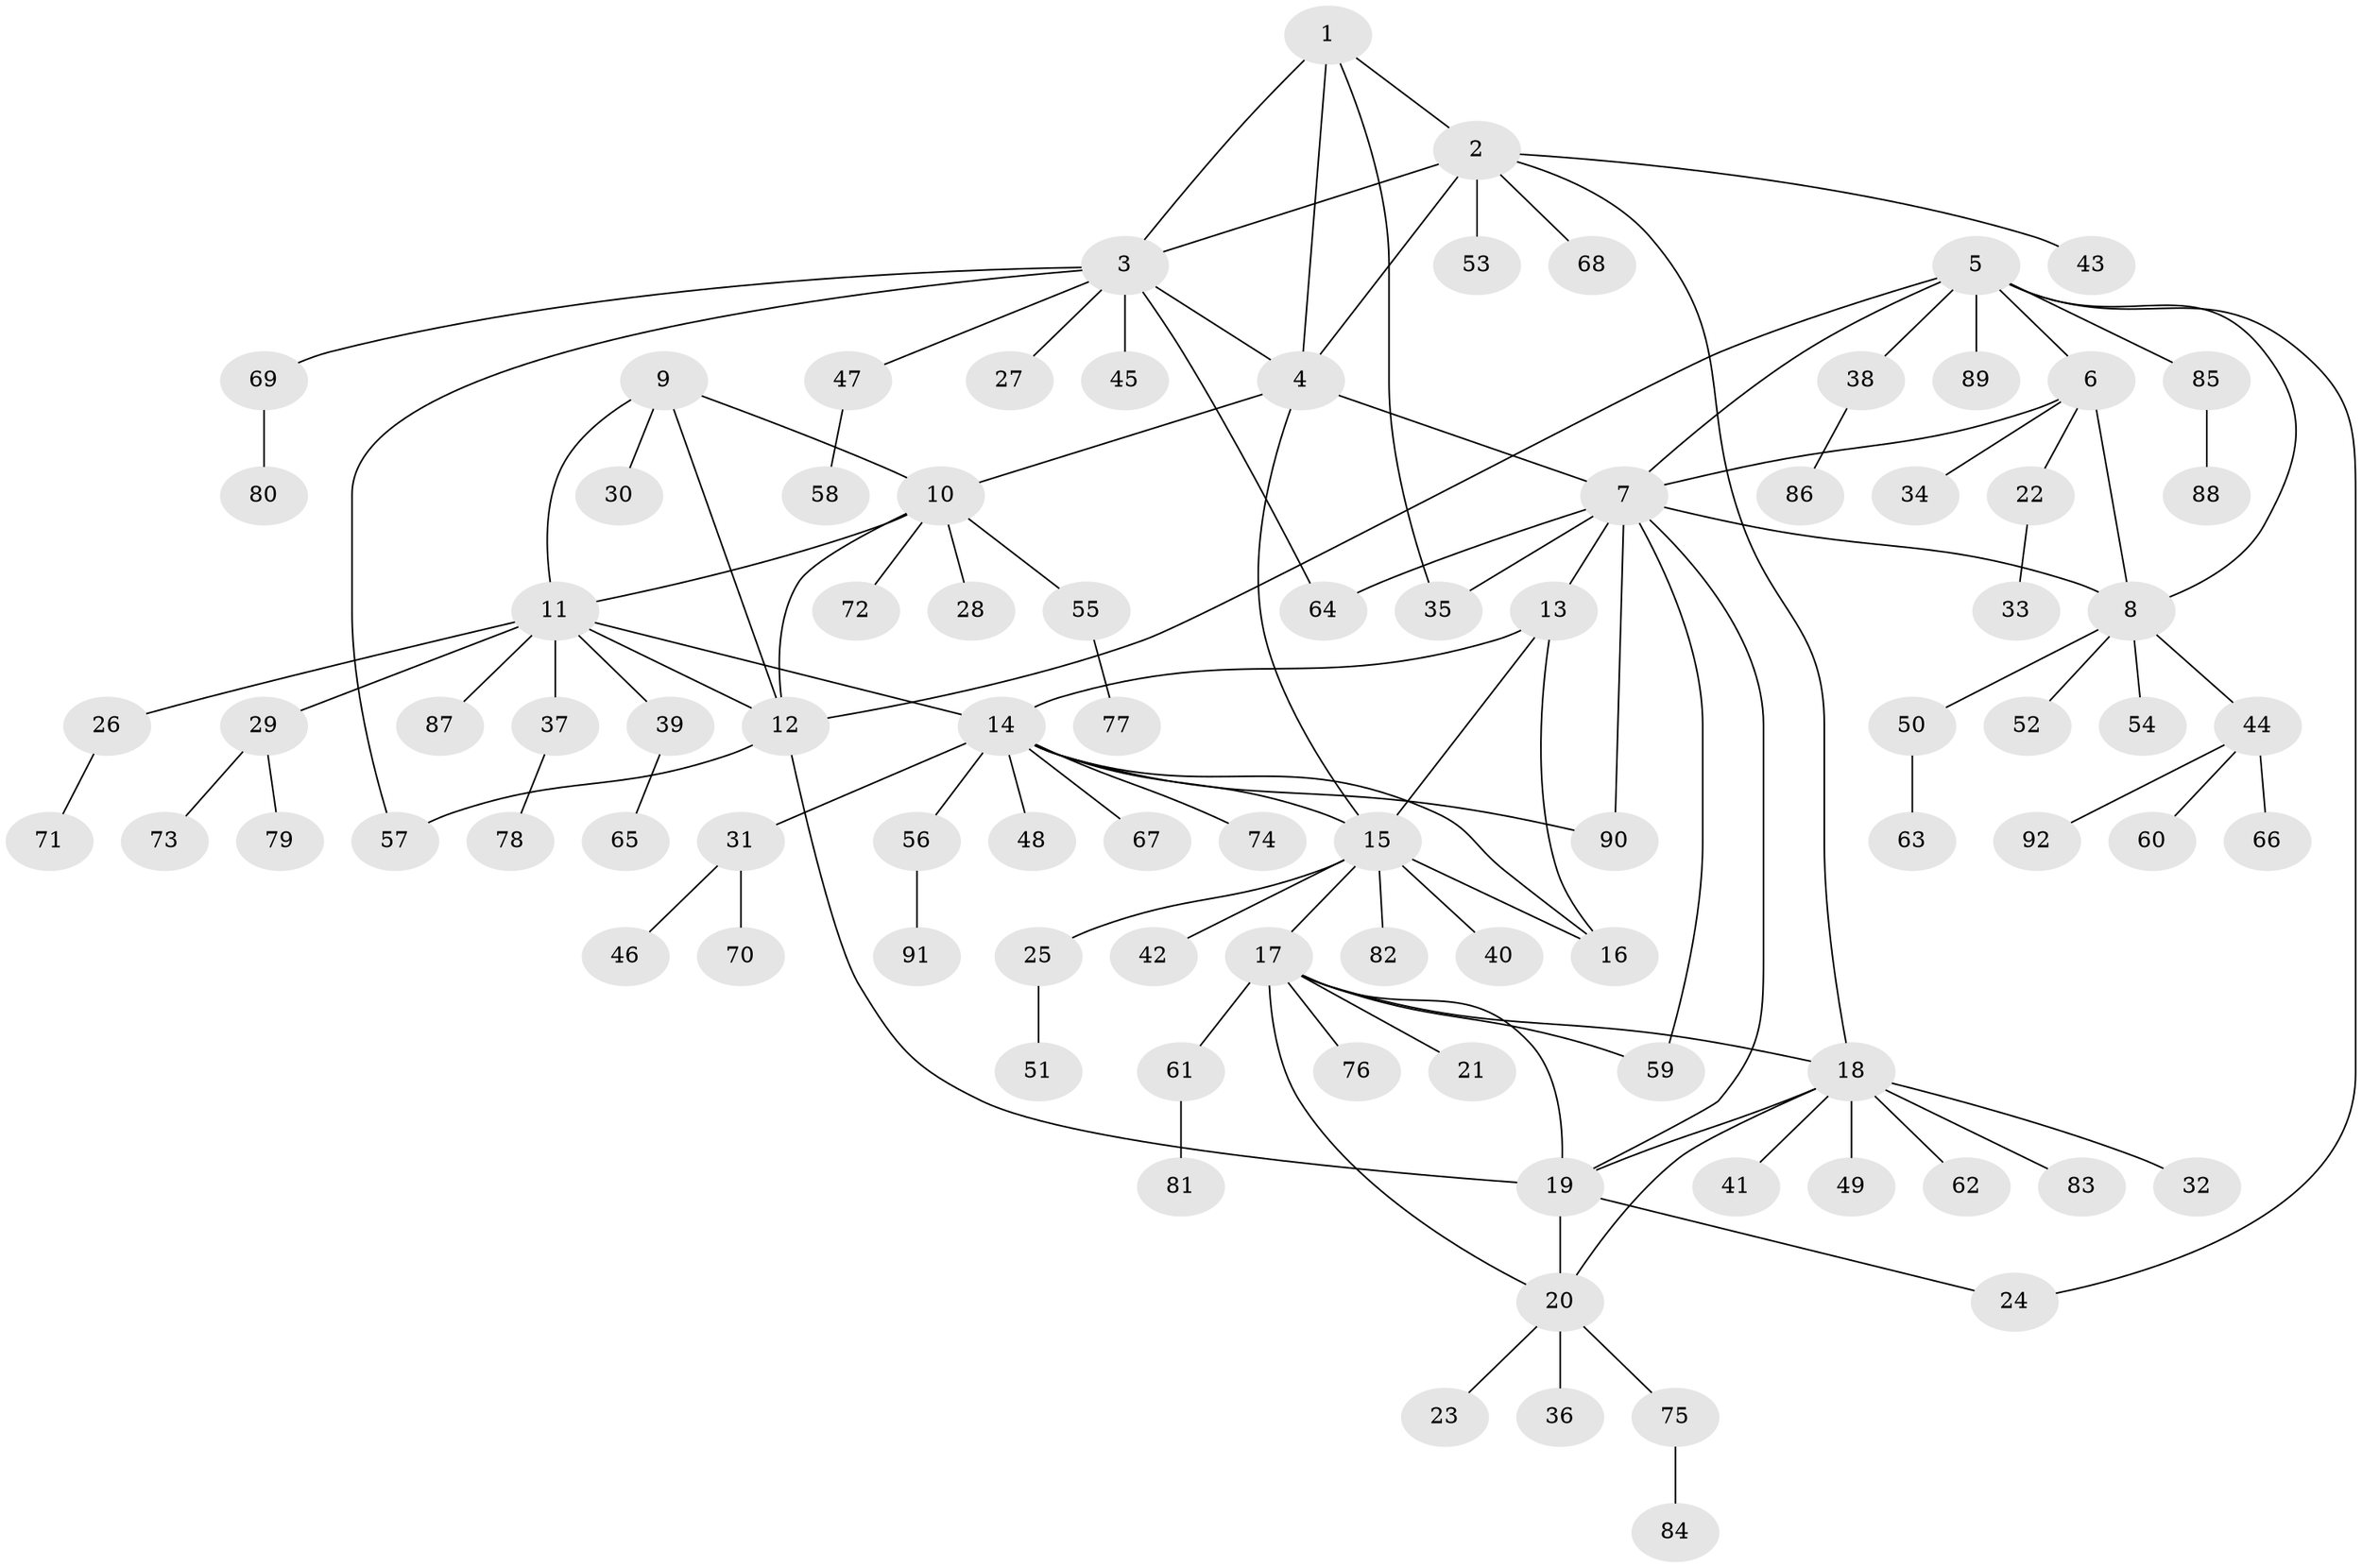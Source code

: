 // Generated by graph-tools (version 1.1) at 2025/02/03/09/25 03:02:41]
// undirected, 92 vertices, 118 edges
graph export_dot {
graph [start="1"]
  node [color=gray90,style=filled];
  1;
  2;
  3;
  4;
  5;
  6;
  7;
  8;
  9;
  10;
  11;
  12;
  13;
  14;
  15;
  16;
  17;
  18;
  19;
  20;
  21;
  22;
  23;
  24;
  25;
  26;
  27;
  28;
  29;
  30;
  31;
  32;
  33;
  34;
  35;
  36;
  37;
  38;
  39;
  40;
  41;
  42;
  43;
  44;
  45;
  46;
  47;
  48;
  49;
  50;
  51;
  52;
  53;
  54;
  55;
  56;
  57;
  58;
  59;
  60;
  61;
  62;
  63;
  64;
  65;
  66;
  67;
  68;
  69;
  70;
  71;
  72;
  73;
  74;
  75;
  76;
  77;
  78;
  79;
  80;
  81;
  82;
  83;
  84;
  85;
  86;
  87;
  88;
  89;
  90;
  91;
  92;
  1 -- 2;
  1 -- 3;
  1 -- 4;
  1 -- 35;
  2 -- 3;
  2 -- 4;
  2 -- 18;
  2 -- 43;
  2 -- 53;
  2 -- 68;
  3 -- 4;
  3 -- 27;
  3 -- 45;
  3 -- 47;
  3 -- 57;
  3 -- 64;
  3 -- 69;
  4 -- 7;
  4 -- 10;
  4 -- 15;
  5 -- 6;
  5 -- 7;
  5 -- 8;
  5 -- 12;
  5 -- 24;
  5 -- 38;
  5 -- 85;
  5 -- 89;
  6 -- 7;
  6 -- 8;
  6 -- 22;
  6 -- 34;
  7 -- 8;
  7 -- 13;
  7 -- 19;
  7 -- 35;
  7 -- 59;
  7 -- 64;
  7 -- 90;
  8 -- 44;
  8 -- 50;
  8 -- 52;
  8 -- 54;
  9 -- 10;
  9 -- 11;
  9 -- 12;
  9 -- 30;
  10 -- 11;
  10 -- 12;
  10 -- 28;
  10 -- 55;
  10 -- 72;
  11 -- 12;
  11 -- 14;
  11 -- 26;
  11 -- 29;
  11 -- 37;
  11 -- 39;
  11 -- 87;
  12 -- 19;
  12 -- 57;
  13 -- 14;
  13 -- 15;
  13 -- 16;
  14 -- 15;
  14 -- 16;
  14 -- 31;
  14 -- 48;
  14 -- 56;
  14 -- 67;
  14 -- 74;
  14 -- 90;
  15 -- 16;
  15 -- 17;
  15 -- 25;
  15 -- 40;
  15 -- 42;
  15 -- 82;
  17 -- 18;
  17 -- 19;
  17 -- 20;
  17 -- 21;
  17 -- 59;
  17 -- 61;
  17 -- 76;
  18 -- 19;
  18 -- 20;
  18 -- 32;
  18 -- 41;
  18 -- 49;
  18 -- 62;
  18 -- 83;
  19 -- 20;
  19 -- 24;
  20 -- 23;
  20 -- 36;
  20 -- 75;
  22 -- 33;
  25 -- 51;
  26 -- 71;
  29 -- 73;
  29 -- 79;
  31 -- 46;
  31 -- 70;
  37 -- 78;
  38 -- 86;
  39 -- 65;
  44 -- 60;
  44 -- 66;
  44 -- 92;
  47 -- 58;
  50 -- 63;
  55 -- 77;
  56 -- 91;
  61 -- 81;
  69 -- 80;
  75 -- 84;
  85 -- 88;
}
